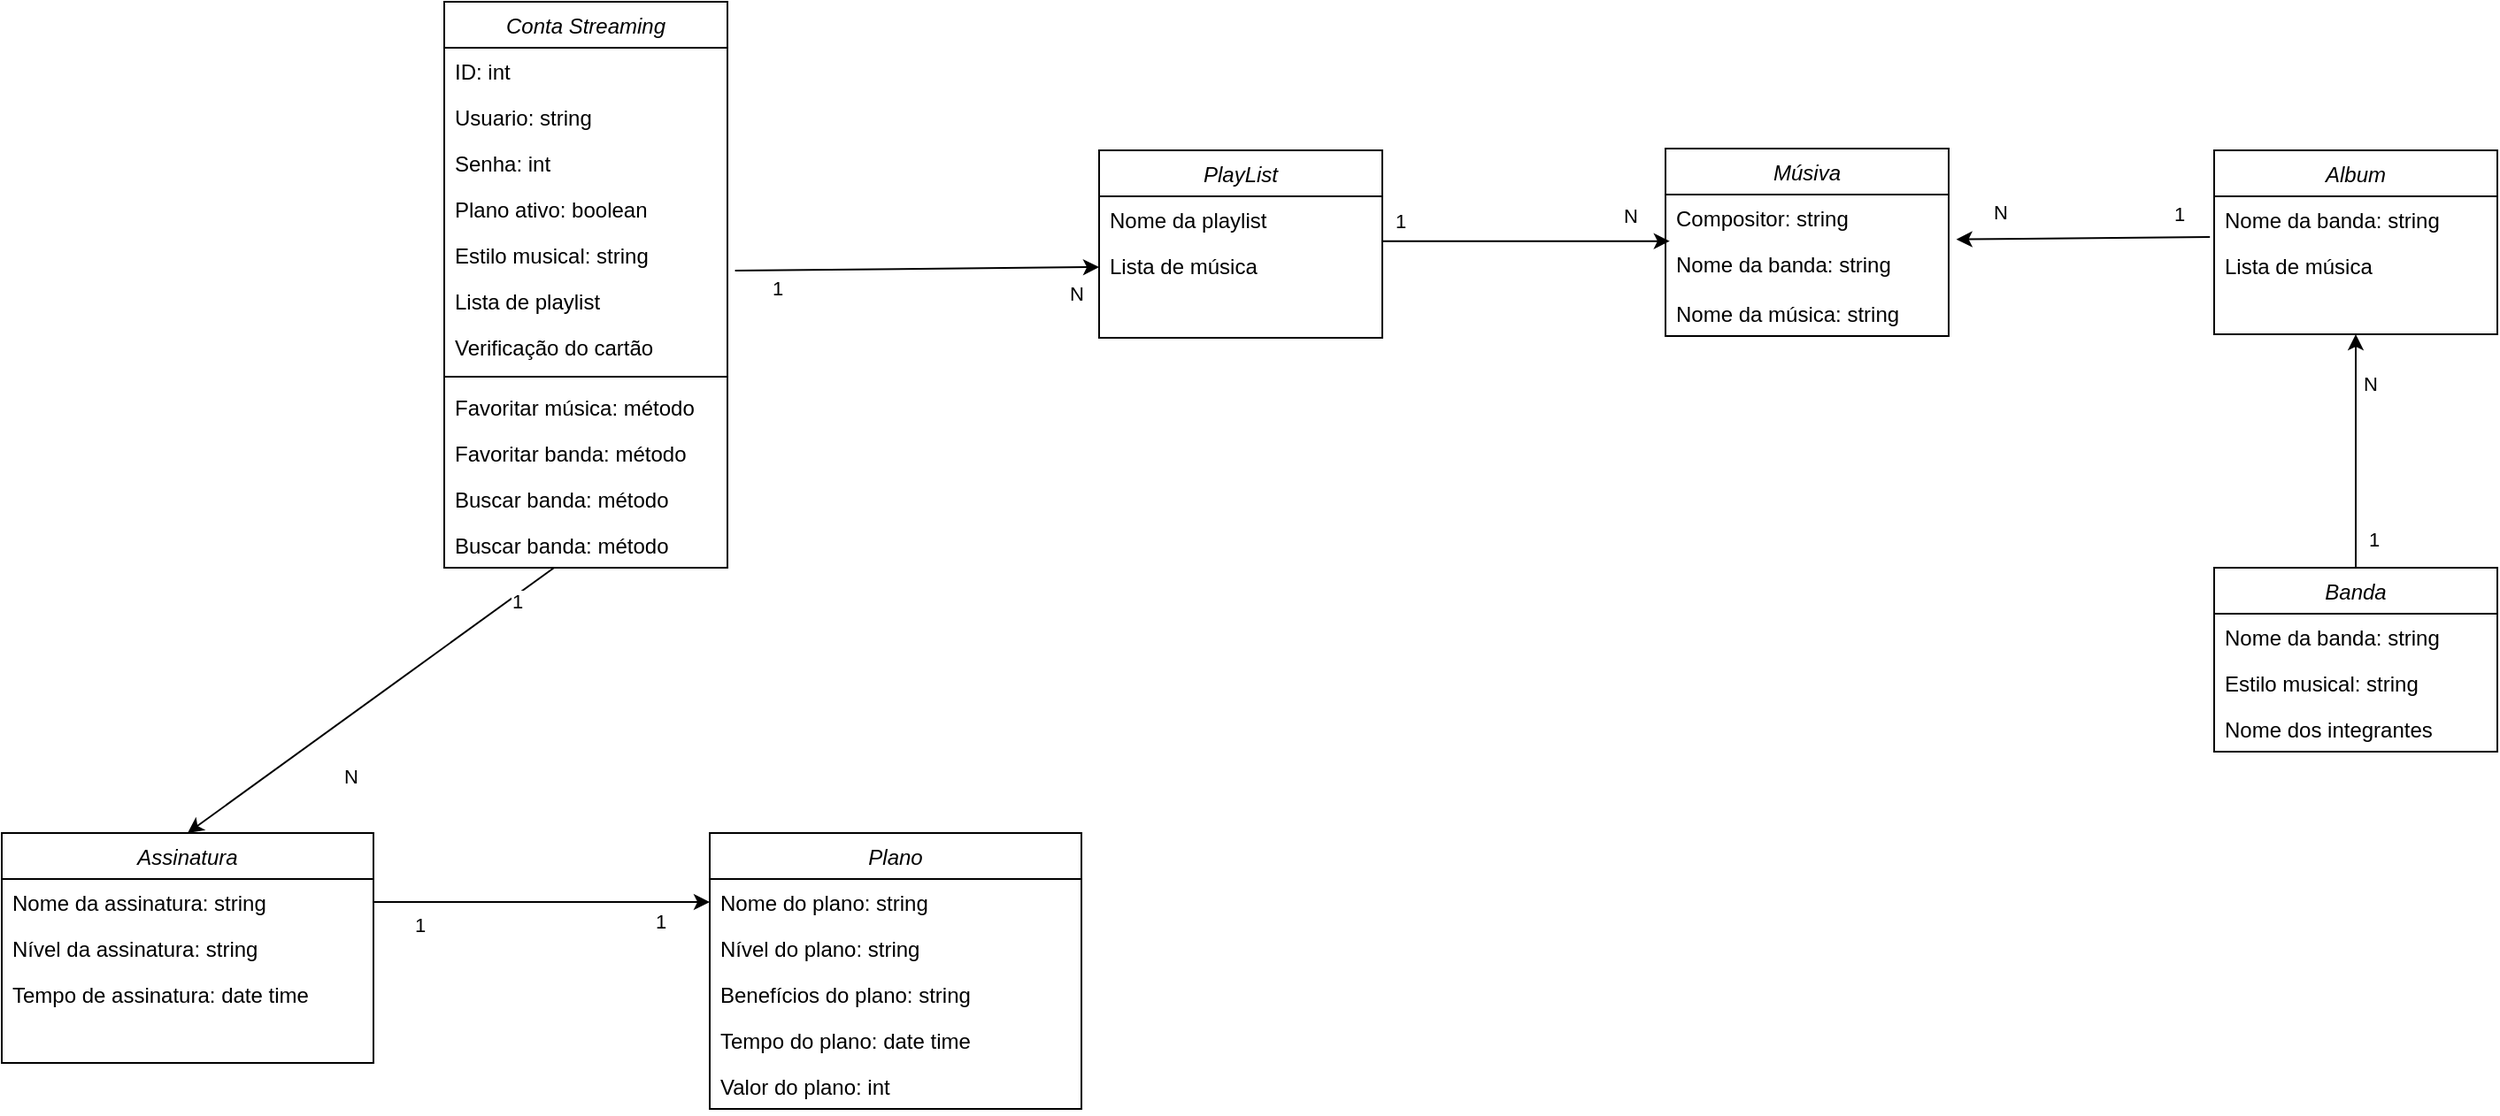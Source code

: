 <mxfile version="22.0.4" type="google">
  <diagram id="C5RBs43oDa-KdzZeNtuy" name="Page-1">
    <mxGraphModel grid="1" page="1" gridSize="10" guides="1" tooltips="1" connect="1" arrows="1" fold="1" pageScale="1" pageWidth="3300" pageHeight="4681" math="0" shadow="0">
      <root>
        <mxCell id="WIyWlLk6GJQsqaUBKTNV-0" />
        <mxCell id="WIyWlLk6GJQsqaUBKTNV-1" parent="WIyWlLk6GJQsqaUBKTNV-0" />
        <mxCell id="w5h2cY6r9PjAPWTdhulY-8" value="Conta Streaming" style="swimlane;fontStyle=2;align=center;verticalAlign=top;childLayout=stackLayout;horizontal=1;startSize=26;horizontalStack=0;resizeParent=1;resizeLast=0;collapsible=1;marginBottom=0;rounded=0;shadow=0;strokeWidth=1;" vertex="1" parent="WIyWlLk6GJQsqaUBKTNV-1">
          <mxGeometry x="500" y="150" width="160" height="320" as="geometry">
            <mxRectangle x="230" y="140" width="160" height="26" as="alternateBounds" />
          </mxGeometry>
        </mxCell>
        <mxCell id="w5h2cY6r9PjAPWTdhulY-11" value="ID: int" style="text;align=left;verticalAlign=top;spacingLeft=4;spacingRight=4;overflow=hidden;rotatable=0;points=[[0,0.5],[1,0.5]];portConstraint=eastwest;rounded=0;shadow=0;html=0;" vertex="1" parent="w5h2cY6r9PjAPWTdhulY-8">
          <mxGeometry y="26" width="160" height="26" as="geometry" />
        </mxCell>
        <mxCell id="w5h2cY6r9PjAPWTdhulY-9" value="Usuario: string" style="text;align=left;verticalAlign=top;spacingLeft=4;spacingRight=4;overflow=hidden;rotatable=0;points=[[0,0.5],[1,0.5]];portConstraint=eastwest;" vertex="1" parent="w5h2cY6r9PjAPWTdhulY-8">
          <mxGeometry y="52" width="160" height="26" as="geometry" />
        </mxCell>
        <mxCell id="w5h2cY6r9PjAPWTdhulY-10" value="Senha: int" style="text;align=left;verticalAlign=top;spacingLeft=4;spacingRight=4;overflow=hidden;rotatable=0;points=[[0,0.5],[1,0.5]];portConstraint=eastwest;rounded=0;shadow=0;html=0;" vertex="1" parent="w5h2cY6r9PjAPWTdhulY-8">
          <mxGeometry y="78" width="160" height="26" as="geometry" />
        </mxCell>
        <mxCell id="w5h2cY6r9PjAPWTdhulY-17" value="Plano ativo: boolean" style="text;align=left;verticalAlign=top;spacingLeft=4;spacingRight=4;overflow=hidden;rotatable=0;points=[[0,0.5],[1,0.5]];portConstraint=eastwest;rounded=0;shadow=0;html=0;" vertex="1" parent="w5h2cY6r9PjAPWTdhulY-8">
          <mxGeometry y="104" width="160" height="26" as="geometry" />
        </mxCell>
        <mxCell id="w5h2cY6r9PjAPWTdhulY-12" value="Estilo musical: string" style="text;align=left;verticalAlign=top;spacingLeft=4;spacingRight=4;overflow=hidden;rotatable=0;points=[[0,0.5],[1,0.5]];portConstraint=eastwest;rounded=0;shadow=0;html=0;" vertex="1" parent="w5h2cY6r9PjAPWTdhulY-8">
          <mxGeometry y="130" width="160" height="26" as="geometry" />
        </mxCell>
        <mxCell id="w5h2cY6r9PjAPWTdhulY-13" value="Lista de playlist" style="text;align=left;verticalAlign=top;spacingLeft=4;spacingRight=4;overflow=hidden;rotatable=0;points=[[0,0.5],[1,0.5]];portConstraint=eastwest;rounded=0;shadow=0;html=0;" vertex="1" parent="w5h2cY6r9PjAPWTdhulY-8">
          <mxGeometry y="156" width="160" height="26" as="geometry" />
        </mxCell>
        <mxCell id="B2ZCBsSuVV-6TdfTjAt4-57" value="Verificação do cartão" style="text;align=left;verticalAlign=top;spacingLeft=4;spacingRight=4;overflow=hidden;rotatable=0;points=[[0,0.5],[1,0.5]];portConstraint=eastwest;rounded=0;shadow=0;html=0;" vertex="1" parent="w5h2cY6r9PjAPWTdhulY-8">
          <mxGeometry y="182" width="160" height="26" as="geometry" />
        </mxCell>
        <mxCell id="w5h2cY6r9PjAPWTdhulY-42" value="" style="line;strokeWidth=1;fillColor=none;align=left;verticalAlign=middle;spacingTop=-1;spacingLeft=3;spacingRight=3;rotatable=0;labelPosition=right;points=[];portConstraint=eastwest;strokeColor=inherit;" vertex="1" parent="w5h2cY6r9PjAPWTdhulY-8">
          <mxGeometry y="208" width="160" height="8" as="geometry" />
        </mxCell>
        <mxCell id="w5h2cY6r9PjAPWTdhulY-43" value="Favoritar música: método" style="text;align=left;verticalAlign=top;spacingLeft=4;spacingRight=4;overflow=hidden;rotatable=0;points=[[0,0.5],[1,0.5]];portConstraint=eastwest;rounded=0;shadow=0;html=0;" vertex="1" parent="w5h2cY6r9PjAPWTdhulY-8">
          <mxGeometry y="216" width="160" height="26" as="geometry" />
        </mxCell>
        <mxCell id="w5h2cY6r9PjAPWTdhulY-44" value="Favoritar banda: método" style="text;align=left;verticalAlign=top;spacingLeft=4;spacingRight=4;overflow=hidden;rotatable=0;points=[[0,0.5],[1,0.5]];portConstraint=eastwest;rounded=0;shadow=0;html=0;" vertex="1" parent="w5h2cY6r9PjAPWTdhulY-8">
          <mxGeometry y="242" width="160" height="26" as="geometry" />
        </mxCell>
        <mxCell id="w5h2cY6r9PjAPWTdhulY-45" value="Buscar banda: método" style="text;align=left;verticalAlign=top;spacingLeft=4;spacingRight=4;overflow=hidden;rotatable=0;points=[[0,0.5],[1,0.5]];portConstraint=eastwest;rounded=0;shadow=0;html=0;" vertex="1" parent="w5h2cY6r9PjAPWTdhulY-8">
          <mxGeometry y="268" width="160" height="26" as="geometry" />
        </mxCell>
        <mxCell id="w5h2cY6r9PjAPWTdhulY-46" value="Buscar banda: método" style="text;align=left;verticalAlign=top;spacingLeft=4;spacingRight=4;overflow=hidden;rotatable=0;points=[[0,0.5],[1,0.5]];portConstraint=eastwest;rounded=0;shadow=0;html=0;" vertex="1" parent="w5h2cY6r9PjAPWTdhulY-8">
          <mxGeometry y="294" width="160" height="26" as="geometry" />
        </mxCell>
        <mxCell id="w5h2cY6r9PjAPWTdhulY-18" value="Banda" style="swimlane;fontStyle=2;align=center;verticalAlign=top;childLayout=stackLayout;horizontal=1;startSize=26;horizontalStack=0;resizeParent=1;resizeLast=0;collapsible=1;marginBottom=0;rounded=0;shadow=0;strokeWidth=1;" vertex="1" parent="WIyWlLk6GJQsqaUBKTNV-1">
          <mxGeometry x="1500" y="470" width="160" height="104" as="geometry">
            <mxRectangle x="230" y="140" width="160" height="26" as="alternateBounds" />
          </mxGeometry>
        </mxCell>
        <mxCell id="w5h2cY6r9PjAPWTdhulY-19" value="Nome da banda: string" style="text;align=left;verticalAlign=top;spacingLeft=4;spacingRight=4;overflow=hidden;rotatable=0;points=[[0,0.5],[1,0.5]];portConstraint=eastwest;rounded=0;shadow=0;html=0;" vertex="1" parent="w5h2cY6r9PjAPWTdhulY-18">
          <mxGeometry y="26" width="160" height="26" as="geometry" />
        </mxCell>
        <mxCell id="w5h2cY6r9PjAPWTdhulY-20" value="Estilo musical: string" style="text;align=left;verticalAlign=top;spacingLeft=4;spacingRight=4;overflow=hidden;rotatable=0;points=[[0,0.5],[1,0.5]];portConstraint=eastwest;" vertex="1" parent="w5h2cY6r9PjAPWTdhulY-18">
          <mxGeometry y="52" width="160" height="26" as="geometry" />
        </mxCell>
        <mxCell id="B2ZCBsSuVV-6TdfTjAt4-8" value="Nome dos integrantes" style="text;align=left;verticalAlign=top;spacingLeft=4;spacingRight=4;overflow=hidden;rotatable=0;points=[[0,0.5],[1,0.5]];portConstraint=eastwest;" vertex="1" parent="w5h2cY6r9PjAPWTdhulY-18">
          <mxGeometry y="78" width="160" height="26" as="geometry" />
        </mxCell>
        <mxCell id="w5h2cY6r9PjAPWTdhulY-32" value="Músiva" style="swimlane;fontStyle=2;align=center;verticalAlign=top;childLayout=stackLayout;horizontal=1;startSize=26;horizontalStack=0;resizeParent=1;resizeLast=0;collapsible=1;marginBottom=0;rounded=0;shadow=0;strokeWidth=1;" vertex="1" parent="WIyWlLk6GJQsqaUBKTNV-1">
          <mxGeometry x="1190" y="233" width="160" height="106" as="geometry">
            <mxRectangle x="230" y="140" width="160" height="26" as="alternateBounds" />
          </mxGeometry>
        </mxCell>
        <mxCell id="w5h2cY6r9PjAPWTdhulY-33" value="Compositor: string" style="text;align=left;verticalAlign=top;spacingLeft=4;spacingRight=4;overflow=hidden;rotatable=0;points=[[0,0.5],[1,0.5]];portConstraint=eastwest;rounded=0;shadow=0;html=0;" vertex="1" parent="w5h2cY6r9PjAPWTdhulY-32">
          <mxGeometry y="26" width="160" height="26" as="geometry" />
        </mxCell>
        <mxCell id="w5h2cY6r9PjAPWTdhulY-34" value="Nome da banda: string" style="text;align=left;verticalAlign=top;spacingLeft=4;spacingRight=4;overflow=hidden;rotatable=0;points=[[0,0.5],[1,0.5]];portConstraint=eastwest;" vertex="1" parent="w5h2cY6r9PjAPWTdhulY-32">
          <mxGeometry y="52" width="160" height="28" as="geometry" />
        </mxCell>
        <mxCell id="w5h2cY6r9PjAPWTdhulY-35" value="Nome da música: string" style="text;align=left;verticalAlign=top;spacingLeft=4;spacingRight=4;overflow=hidden;rotatable=0;points=[[0,0.5],[1,0.5]];portConstraint=eastwest;rounded=0;shadow=0;html=0;" vertex="1" parent="w5h2cY6r9PjAPWTdhulY-32">
          <mxGeometry y="80" width="160" height="26" as="geometry" />
        </mxCell>
        <mxCell id="w5h2cY6r9PjAPWTdhulY-36" value="" style="endArrow=classic;html=1;rounded=0;exitX=1.027;exitY=0.846;exitDx=0;exitDy=0;entryX=0;entryY=0.5;entryDx=0;entryDy=0;exitPerimeter=0;" edge="1" parent="WIyWlLk6GJQsqaUBKTNV-1" source="w5h2cY6r9PjAPWTdhulY-12" target="B2ZCBsSuVV-6TdfTjAt4-21">
          <mxGeometry width="50" height="50" relative="1" as="geometry">
            <mxPoint x="670" y="158.33" as="sourcePoint" />
            <mxPoint x="860" y="158.33" as="targetPoint" />
          </mxGeometry>
        </mxCell>
        <mxCell id="w5h2cY6r9PjAPWTdhulY-37" value="1" style="edgeLabel;html=1;align=center;verticalAlign=middle;resizable=0;points=[];" connectable="0" vertex="1" parent="w5h2cY6r9PjAPWTdhulY-36">
          <mxGeometry x="0.243" y="-1" relative="1" as="geometry">
            <mxPoint x="-105" y="10" as="offset" />
          </mxGeometry>
        </mxCell>
        <mxCell id="w5h2cY6r9PjAPWTdhulY-38" value="N" style="edgeLabel;html=1;align=center;verticalAlign=middle;resizable=0;points=[];" connectable="0" vertex="1" parent="w5h2cY6r9PjAPWTdhulY-36">
          <mxGeometry x="0.505" y="2" relative="1" as="geometry">
            <mxPoint x="37" y="16" as="offset" />
          </mxGeometry>
        </mxCell>
        <mxCell id="w5h2cY6r9PjAPWTdhulY-48" value="Assinatura" style="swimlane;fontStyle=2;align=center;verticalAlign=top;childLayout=stackLayout;horizontal=1;startSize=26;horizontalStack=0;resizeParent=1;resizeLast=0;collapsible=1;marginBottom=0;rounded=0;shadow=0;strokeWidth=1;" vertex="1" parent="WIyWlLk6GJQsqaUBKTNV-1">
          <mxGeometry x="250" y="620" width="210" height="130" as="geometry">
            <mxRectangle x="230" y="140" width="160" height="26" as="alternateBounds" />
          </mxGeometry>
        </mxCell>
        <mxCell id="w5h2cY6r9PjAPWTdhulY-49" value="Nome da assinatura: string" style="text;align=left;verticalAlign=top;spacingLeft=4;spacingRight=4;overflow=hidden;rotatable=0;points=[[0,0.5],[1,0.5]];portConstraint=eastwest;rounded=0;shadow=0;html=0;" vertex="1" parent="w5h2cY6r9PjAPWTdhulY-48">
          <mxGeometry y="26" width="210" height="26" as="geometry" />
        </mxCell>
        <mxCell id="w5h2cY6r9PjAPWTdhulY-50" value="Nível da assinatura: string" style="text;align=left;verticalAlign=top;spacingLeft=4;spacingRight=4;overflow=hidden;rotatable=0;points=[[0,0.5],[1,0.5]];portConstraint=eastwest;" vertex="1" parent="w5h2cY6r9PjAPWTdhulY-48">
          <mxGeometry y="52" width="210" height="26" as="geometry" />
        </mxCell>
        <mxCell id="w5h2cY6r9PjAPWTdhulY-51" value="Tempo de assinatura: date time" style="text;align=left;verticalAlign=top;spacingLeft=4;spacingRight=4;overflow=hidden;rotatable=0;points=[[0,0.5],[1,0.5]];portConstraint=eastwest;rounded=0;shadow=0;html=0;" vertex="1" parent="w5h2cY6r9PjAPWTdhulY-48">
          <mxGeometry y="78" width="210" height="26" as="geometry" />
        </mxCell>
        <mxCell id="w5h2cY6r9PjAPWTdhulY-52" value="" style="endArrow=classic;html=1;rounded=0;entryX=0.5;entryY=0;entryDx=0;entryDy=0;" edge="1" parent="WIyWlLk6GJQsqaUBKTNV-1" target="w5h2cY6r9PjAPWTdhulY-48" source="w5h2cY6r9PjAPWTdhulY-46">
          <mxGeometry width="50" height="50" relative="1" as="geometry">
            <mxPoint x="578" y="416" as="sourcePoint" />
            <mxPoint x="680" y="360" as="targetPoint" />
          </mxGeometry>
        </mxCell>
        <mxCell id="w5h2cY6r9PjAPWTdhulY-53" value="1" style="edgeLabel;html=1;align=center;verticalAlign=middle;resizable=0;points=[];" connectable="0" vertex="1" parent="w5h2cY6r9PjAPWTdhulY-52">
          <mxGeometry x="-0.673" y="-1" relative="1" as="geometry">
            <mxPoint x="13" y="-5" as="offset" />
          </mxGeometry>
        </mxCell>
        <mxCell id="w5h2cY6r9PjAPWTdhulY-54" value="N" style="edgeLabel;html=1;align=center;verticalAlign=middle;resizable=0;points=[];" connectable="0" vertex="1" parent="w5h2cY6r9PjAPWTdhulY-52">
          <mxGeometry x="0.217" y="2" relative="1" as="geometry">
            <mxPoint x="9" y="25" as="offset" />
          </mxGeometry>
        </mxCell>
        <mxCell id="B2ZCBsSuVV-6TdfTjAt4-3" value="Album" style="swimlane;fontStyle=2;align=center;verticalAlign=top;childLayout=stackLayout;horizontal=1;startSize=26;horizontalStack=0;resizeParent=1;resizeLast=0;collapsible=1;marginBottom=0;rounded=0;shadow=0;strokeWidth=1;" vertex="1" parent="WIyWlLk6GJQsqaUBKTNV-1">
          <mxGeometry x="1500" y="234" width="160" height="104" as="geometry">
            <mxRectangle x="230" y="140" width="160" height="26" as="alternateBounds" />
          </mxGeometry>
        </mxCell>
        <mxCell id="B2ZCBsSuVV-6TdfTjAt4-4" value="Nome da banda: string" style="text;align=left;verticalAlign=top;spacingLeft=4;spacingRight=4;overflow=hidden;rotatable=0;points=[[0,0.5],[1,0.5]];portConstraint=eastwest;rounded=0;shadow=0;html=0;" vertex="1" parent="B2ZCBsSuVV-6TdfTjAt4-3">
          <mxGeometry y="26" width="160" height="26" as="geometry" />
        </mxCell>
        <mxCell id="B2ZCBsSuVV-6TdfTjAt4-5" value="Lista de música" style="text;align=left;verticalAlign=top;spacingLeft=4;spacingRight=4;overflow=hidden;rotatable=0;points=[[0,0.5],[1,0.5]];portConstraint=eastwest;" vertex="1" parent="B2ZCBsSuVV-6TdfTjAt4-3">
          <mxGeometry y="52" width="160" height="26" as="geometry" />
        </mxCell>
        <mxCell id="B2ZCBsSuVV-6TdfTjAt4-11" value="Plano" style="swimlane;fontStyle=2;align=center;verticalAlign=top;childLayout=stackLayout;horizontal=1;startSize=26;horizontalStack=0;resizeParent=1;resizeLast=0;collapsible=1;marginBottom=0;rounded=0;shadow=0;strokeWidth=1;" vertex="1" parent="WIyWlLk6GJQsqaUBKTNV-1">
          <mxGeometry x="650" y="620" width="210" height="156" as="geometry">
            <mxRectangle x="230" y="140" width="160" height="26" as="alternateBounds" />
          </mxGeometry>
        </mxCell>
        <mxCell id="B2ZCBsSuVV-6TdfTjAt4-12" value="Nome do plano: string" style="text;align=left;verticalAlign=top;spacingLeft=4;spacingRight=4;overflow=hidden;rotatable=0;points=[[0,0.5],[1,0.5]];portConstraint=eastwest;rounded=0;shadow=0;html=0;" vertex="1" parent="B2ZCBsSuVV-6TdfTjAt4-11">
          <mxGeometry y="26" width="210" height="26" as="geometry" />
        </mxCell>
        <mxCell id="B2ZCBsSuVV-6TdfTjAt4-13" value="Nível do plano: string" style="text;align=left;verticalAlign=top;spacingLeft=4;spacingRight=4;overflow=hidden;rotatable=0;points=[[0,0.5],[1,0.5]];portConstraint=eastwest;" vertex="1" parent="B2ZCBsSuVV-6TdfTjAt4-11">
          <mxGeometry y="52" width="210" height="26" as="geometry" />
        </mxCell>
        <mxCell id="B2ZCBsSuVV-6TdfTjAt4-15" value="Benefícios do plano: string" style="text;align=left;verticalAlign=top;spacingLeft=4;spacingRight=4;overflow=hidden;rotatable=0;points=[[0,0.5],[1,0.5]];portConstraint=eastwest;" vertex="1" parent="B2ZCBsSuVV-6TdfTjAt4-11">
          <mxGeometry y="78" width="210" height="26" as="geometry" />
        </mxCell>
        <mxCell id="B2ZCBsSuVV-6TdfTjAt4-14" value="Tempo do plano: date time" style="text;align=left;verticalAlign=top;spacingLeft=4;spacingRight=4;overflow=hidden;rotatable=0;points=[[0,0.5],[1,0.5]];portConstraint=eastwest;rounded=0;shadow=0;html=0;" vertex="1" parent="B2ZCBsSuVV-6TdfTjAt4-11">
          <mxGeometry y="104" width="210" height="26" as="geometry" />
        </mxCell>
        <mxCell id="B2ZCBsSuVV-6TdfTjAt4-55" value="Valor do plano: int" style="text;align=left;verticalAlign=top;spacingLeft=4;spacingRight=4;overflow=hidden;rotatable=0;points=[[0,0.5],[1,0.5]];portConstraint=eastwest;" vertex="1" parent="B2ZCBsSuVV-6TdfTjAt4-11">
          <mxGeometry y="130" width="210" height="26" as="geometry" />
        </mxCell>
        <mxCell id="B2ZCBsSuVV-6TdfTjAt4-16" value="" style="endArrow=classic;html=1;rounded=0;exitX=1;exitY=0.5;exitDx=0;exitDy=0;entryX=0;entryY=0.5;entryDx=0;entryDy=0;" edge="1" parent="WIyWlLk6GJQsqaUBKTNV-1" source="w5h2cY6r9PjAPWTdhulY-49" target="B2ZCBsSuVV-6TdfTjAt4-12">
          <mxGeometry width="50" height="50" relative="1" as="geometry">
            <mxPoint x="610" y="560" as="sourcePoint" />
            <mxPoint x="660" y="510" as="targetPoint" />
          </mxGeometry>
        </mxCell>
        <mxCell id="B2ZCBsSuVV-6TdfTjAt4-17" value="1" style="edgeLabel;html=1;align=center;verticalAlign=middle;resizable=0;points=[];" connectable="0" vertex="1" parent="B2ZCBsSuVV-6TdfTjAt4-16">
          <mxGeometry x="-0.629" y="-2" relative="1" as="geometry">
            <mxPoint x="-9" y="11" as="offset" />
          </mxGeometry>
        </mxCell>
        <mxCell id="B2ZCBsSuVV-6TdfTjAt4-18" value="1" style="edgeLabel;html=1;align=center;verticalAlign=middle;resizable=0;points=[];" connectable="0" vertex="1" parent="B2ZCBsSuVV-6TdfTjAt4-16">
          <mxGeometry x="0.404" y="-4" relative="1" as="geometry">
            <mxPoint x="28" y="7" as="offset" />
          </mxGeometry>
        </mxCell>
        <mxCell id="B2ZCBsSuVV-6TdfTjAt4-19" value="PlayList" style="swimlane;fontStyle=2;align=center;verticalAlign=top;childLayout=stackLayout;horizontal=1;startSize=26;horizontalStack=0;resizeParent=1;resizeLast=0;collapsible=1;marginBottom=0;rounded=0;shadow=0;strokeWidth=1;" vertex="1" parent="WIyWlLk6GJQsqaUBKTNV-1">
          <mxGeometry x="870" y="234" width="160" height="106" as="geometry">
            <mxRectangle x="230" y="140" width="160" height="26" as="alternateBounds" />
          </mxGeometry>
        </mxCell>
        <mxCell id="B2ZCBsSuVV-6TdfTjAt4-22" value="Nome da playlist" style="text;align=left;verticalAlign=top;spacingLeft=4;spacingRight=4;overflow=hidden;rotatable=0;points=[[0,0.5],[1,0.5]];portConstraint=eastwest;rounded=0;shadow=0;html=0;" vertex="1" parent="B2ZCBsSuVV-6TdfTjAt4-19">
          <mxGeometry y="26" width="160" height="26" as="geometry" />
        </mxCell>
        <mxCell id="B2ZCBsSuVV-6TdfTjAt4-21" value="Lista de música" style="text;align=left;verticalAlign=top;spacingLeft=4;spacingRight=4;overflow=hidden;rotatable=0;points=[[0,0.5],[1,0.5]];portConstraint=eastwest;" vertex="1" parent="B2ZCBsSuVV-6TdfTjAt4-19">
          <mxGeometry y="52" width="160" height="28" as="geometry" />
        </mxCell>
        <mxCell id="B2ZCBsSuVV-6TdfTjAt4-46" value="" style="endArrow=classic;html=1;rounded=0;exitX=1;exitY=0.5;exitDx=0;exitDy=0;entryX=0.015;entryY=0.012;entryDx=0;entryDy=0;entryPerimeter=0;" edge="1" parent="WIyWlLk6GJQsqaUBKTNV-1" target="w5h2cY6r9PjAPWTdhulY-34">
          <mxGeometry width="50" height="50" relative="1" as="geometry">
            <mxPoint x="1030" y="285.33" as="sourcePoint" />
            <mxPoint x="1140" y="285.33" as="targetPoint" />
          </mxGeometry>
        </mxCell>
        <mxCell id="B2ZCBsSuVV-6TdfTjAt4-49" value="1" style="edgeLabel;html=1;align=center;verticalAlign=middle;resizable=0;points=[];" connectable="0" vertex="1" parent="B2ZCBsSuVV-6TdfTjAt4-46">
          <mxGeometry x="-0.38" y="3" relative="1" as="geometry">
            <mxPoint x="-41" y="-9" as="offset" />
          </mxGeometry>
        </mxCell>
        <mxCell id="B2ZCBsSuVV-6TdfTjAt4-50" value="N" style="edgeLabel;html=1;align=center;verticalAlign=middle;resizable=0;points=[];" connectable="0" vertex="1" parent="B2ZCBsSuVV-6TdfTjAt4-46">
          <mxGeometry x="0.49" y="4" relative="1" as="geometry">
            <mxPoint x="19" y="-11" as="offset" />
          </mxGeometry>
        </mxCell>
        <mxCell id="B2ZCBsSuVV-6TdfTjAt4-47" value="" style="endArrow=classic;html=1;rounded=0;exitX=-0.015;exitY=-0.115;exitDx=0;exitDy=0;exitPerimeter=0;entryX=1.027;entryY=-0.024;entryDx=0;entryDy=0;entryPerimeter=0;" edge="1" parent="WIyWlLk6GJQsqaUBKTNV-1" source="B2ZCBsSuVV-6TdfTjAt4-5" target="w5h2cY6r9PjAPWTdhulY-34">
          <mxGeometry width="50" height="50" relative="1" as="geometry">
            <mxPoint x="1190" y="430" as="sourcePoint" />
            <mxPoint x="1240" y="380" as="targetPoint" />
          </mxGeometry>
        </mxCell>
        <mxCell id="B2ZCBsSuVV-6TdfTjAt4-48" value="N" style="edgeLabel;html=1;align=center;verticalAlign=middle;resizable=0;points=[];" connectable="0" vertex="1" parent="B2ZCBsSuVV-6TdfTjAt4-47">
          <mxGeometry x="0.387" y="-4" relative="1" as="geometry">
            <mxPoint x="-19" y="-11" as="offset" />
          </mxGeometry>
        </mxCell>
        <mxCell id="B2ZCBsSuVV-6TdfTjAt4-51" value="1" style="edgeLabel;html=1;align=center;verticalAlign=middle;resizable=0;points=[];" connectable="0" vertex="1" parent="B2ZCBsSuVV-6TdfTjAt4-47">
          <mxGeometry x="-0.703" y="-2" relative="1" as="geometry">
            <mxPoint x="4" y="-11" as="offset" />
          </mxGeometry>
        </mxCell>
        <mxCell id="B2ZCBsSuVV-6TdfTjAt4-52" value="" style="endArrow=classic;html=1;rounded=0;exitX=0.5;exitY=0;exitDx=0;exitDy=0;entryX=0.5;entryY=1;entryDx=0;entryDy=0;" edge="1" parent="WIyWlLk6GJQsqaUBKTNV-1" source="w5h2cY6r9PjAPWTdhulY-18" target="B2ZCBsSuVV-6TdfTjAt4-3">
          <mxGeometry width="50" height="50" relative="1" as="geometry">
            <mxPoint x="1190" y="430" as="sourcePoint" />
            <mxPoint x="1270" y="340" as="targetPoint" />
          </mxGeometry>
        </mxCell>
        <mxCell id="B2ZCBsSuVV-6TdfTjAt4-53" value="1" style="edgeLabel;html=1;align=center;verticalAlign=middle;resizable=0;points=[];" connectable="0" vertex="1" parent="B2ZCBsSuVV-6TdfTjAt4-52">
          <mxGeometry x="-0.749" y="-3" relative="1" as="geometry">
            <mxPoint x="7" as="offset" />
          </mxGeometry>
        </mxCell>
        <mxCell id="B2ZCBsSuVV-6TdfTjAt4-54" value="N" style="edgeLabel;html=1;align=center;verticalAlign=middle;resizable=0;points=[];" connectable="0" vertex="1" parent="B2ZCBsSuVV-6TdfTjAt4-52">
          <mxGeometry x="0.481" y="1" relative="1" as="geometry">
            <mxPoint x="9" y="-7" as="offset" />
          </mxGeometry>
        </mxCell>
      </root>
    </mxGraphModel>
  </diagram>
</mxfile>
